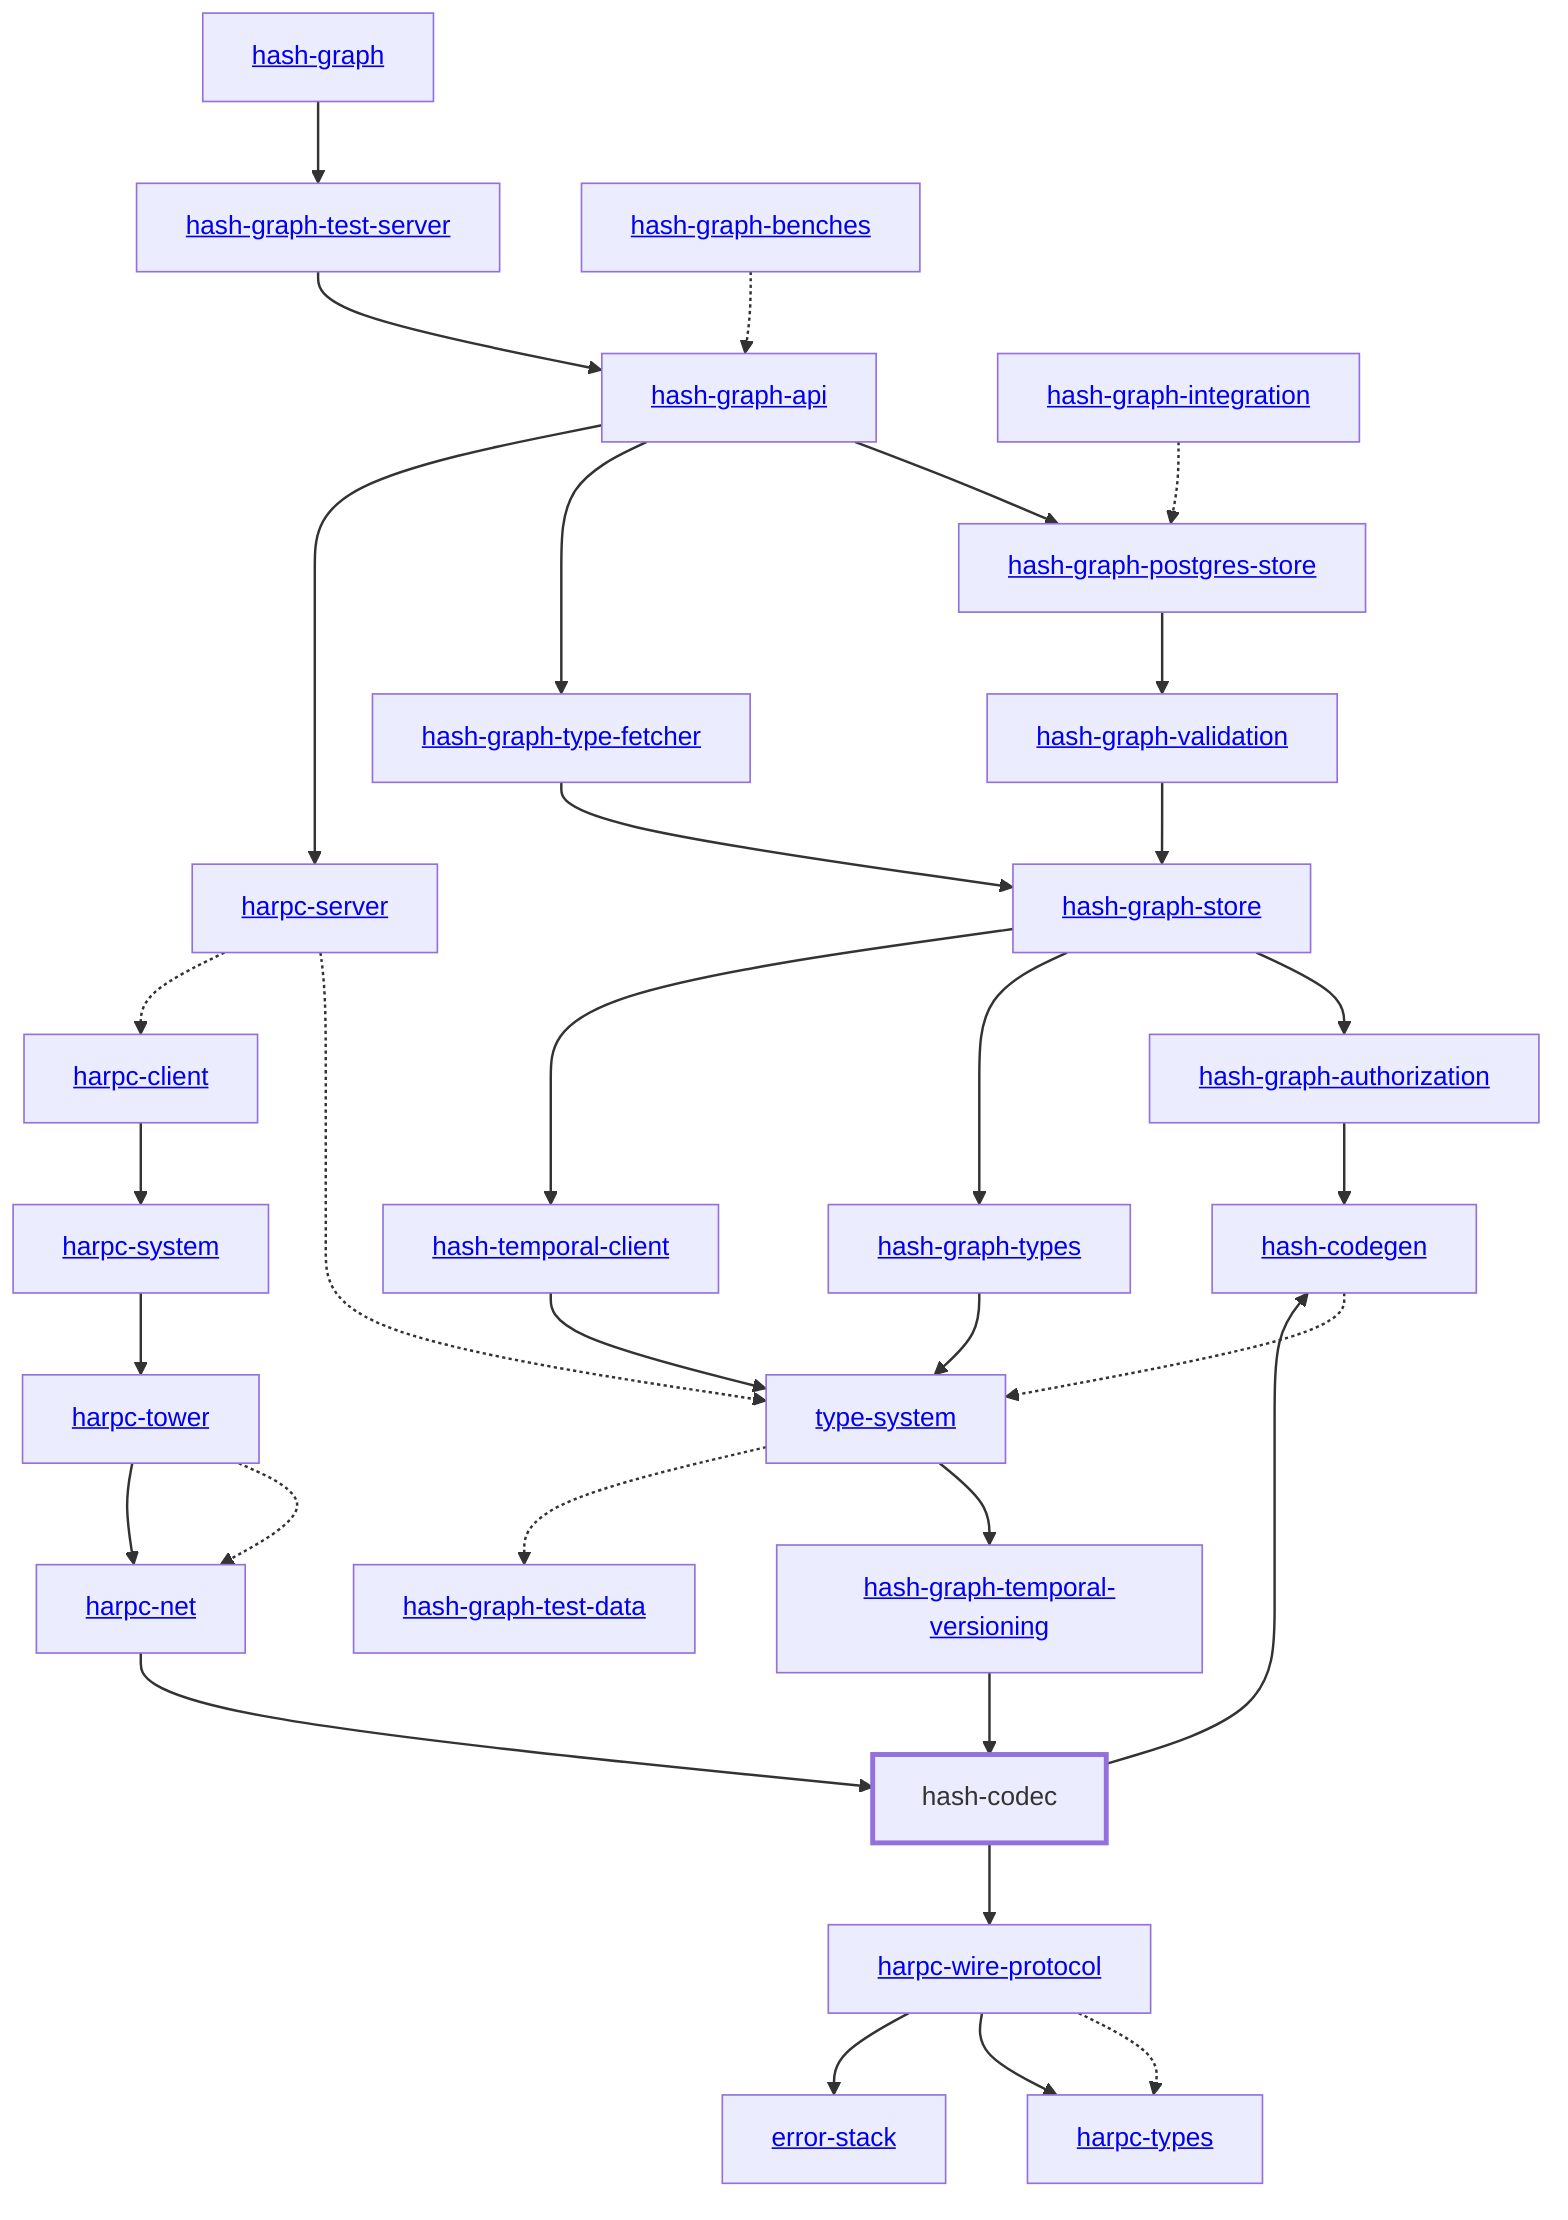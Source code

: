 graph TD
    linkStyle default stroke-width:1.5px
    classDef default stroke-width:1px
    classDef root stroke-width:3px
    classDef dev stroke-width:1px
    classDef build stroke-width:1px
    %% Legend
    %% --> : Normal dependency
    %% -.-> : Dev dependency
    %% ---> : Build dependency
    0[<a href="../hash_graph">hash-graph</a>]
    1[<a href="../type_system">type-system</a>]
    2[hash-codec]
    class 2 root
    3[<a href="../hash_codegen">hash-codegen</a>]
    4[<a href="../hash_graph_api">hash-graph-api</a>]
    5[<a href="../hash_graph_authorization">hash-graph-authorization</a>]
    6[<a href="../hash_graph_postgres_store">hash-graph-postgres-store</a>]
    7[<a href="../hash_graph_store">hash-graph-store</a>]
    8[<a href="../hash_graph_temporal_versioning">hash-graph-temporal-versioning</a>]
    9[<a href="../hash_graph_test_server">hash-graph-test-server</a>]
    10[<a href="../hash_graph_type_fetcher">hash-graph-type-fetcher</a>]
    11[<a href="../hash_graph_types">hash-graph-types</a>]
    12[<a href="../hash_graph_validation">hash-graph-validation</a>]
    13[<a href="../harpc_client">harpc-client</a>]
    14[<a href="../harpc_net">harpc-net</a>]
    15[<a href="../harpc_server">harpc-server</a>]
    16[<a href="../harpc_system">harpc-system</a>]
    17[<a href="../harpc_tower">harpc-tower</a>]
    18[<a href="../harpc_types">harpc-types</a>]
    19[<a href="../harpc_wire_protocol">harpc-wire-protocol</a>]
    20[<a href="../hash_temporal_client">hash-temporal-client</a>]
    21[<a href="../error_stack">error-stack</a>]
    22[<a href="../hash_graph_benches">hash-graph-benches</a>]
    23[<a href="../hash_graph_integration">hash-graph-integration</a>]
    24[<a href="../hash_graph_test_data">hash-graph-test-data</a>]
    0 --> 9
    1 --> 8
    1 -.-> 24
    2 --> 3
    2 --> 19
    3 -.-> 1
    4 --> 6
    4 --> 10
    4 --> 15
    5 --> 3
    6 --> 12
    7 --> 5
    7 --> 11
    7 --> 20
    8 --> 2
    9 --> 4
    10 --> 7
    11 --> 1
    12 --> 7
    13 --> 16
    14 --> 2
    15 -.-> 1
    15 -.-> 13
    16 --> 17
    17 -.-> 14
    17 --> 14
    19 -.-> 18
    19 --> 18
    19 --> 21
    20 --> 1
    22 -.-> 4
    23 -.-> 6